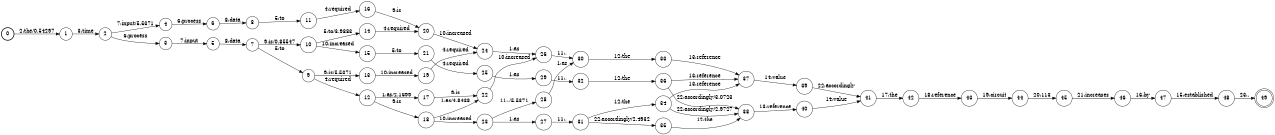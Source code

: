 digraph FST {
rankdir = LR;
size = "8.5,11";
label = "";
center = 1;
orientation = Portrait;
ranksep = "0.4";
nodesep = "0.25";
0 [label = "0", shape = circle, style = bold, fontsize = 14]
	0 -> 1 [label = "2:the/0.54297", fontsize = 14];
1 [label = "1", shape = circle, style = solid, fontsize = 14]
	1 -> 2 [label = "3:time", fontsize = 14];
2 [label = "2", shape = circle, style = solid, fontsize = 14]
	2 -> 3 [label = "6:process", fontsize = 14];
	2 -> 4 [label = "7:input/5.5371", fontsize = 14];
3 [label = "3", shape = circle, style = solid, fontsize = 14]
	3 -> 5 [label = "7:input", fontsize = 14];
4 [label = "4", shape = circle, style = solid, fontsize = 14]
	4 -> 6 [label = "6:process", fontsize = 14];
5 [label = "5", shape = circle, style = solid, fontsize = 14]
	5 -> 7 [label = "8:data", fontsize = 14];
6 [label = "6", shape = circle, style = solid, fontsize = 14]
	6 -> 8 [label = "8:data", fontsize = 14];
7 [label = "7", shape = circle, style = solid, fontsize = 14]
	7 -> 9 [label = "5:to", fontsize = 14];
	7 -> 10 [label = "9:is/0.85547", fontsize = 14];
8 [label = "8", shape = circle, style = solid, fontsize = 14]
	8 -> 11 [label = "5:to", fontsize = 14];
9 [label = "9", shape = circle, style = solid, fontsize = 14]
	9 -> 12 [label = "4:required", fontsize = 14];
	9 -> 13 [label = "9:is/5.5371", fontsize = 14];
10 [label = "10", shape = circle, style = solid, fontsize = 14]
	10 -> 14 [label = "5:to/3.9883", fontsize = 14];
	10 -> 15 [label = "10:increased", fontsize = 14];
11 [label = "11", shape = circle, style = solid, fontsize = 14]
	11 -> 16 [label = "4:required", fontsize = 14];
12 [label = "12", shape = circle, style = solid, fontsize = 14]
	12 -> 17 [label = "1:as/2.1699", fontsize = 14];
	12 -> 18 [label = "9:is", fontsize = 14];
13 [label = "13", shape = circle, style = solid, fontsize = 14]
	13 -> 19 [label = "10:increased", fontsize = 14];
14 [label = "14", shape = circle, style = solid, fontsize = 14]
	14 -> 20 [label = "4:required", fontsize = 14];
15 [label = "15", shape = circle, style = solid, fontsize = 14]
	15 -> 21 [label = "5:to", fontsize = 14];
16 [label = "16", shape = circle, style = solid, fontsize = 14]
	16 -> 20 [label = "9:is", fontsize = 14];
17 [label = "17", shape = circle, style = solid, fontsize = 14]
	17 -> 22 [label = "9:is", fontsize = 14];
18 [label = "18", shape = circle, style = solid, fontsize = 14]
	18 -> 22 [label = "1:as/4.8438", fontsize = 14];
	18 -> 23 [label = "10:increased", fontsize = 14];
19 [label = "19", shape = circle, style = solid, fontsize = 14]
	19 -> 24 [label = "4:required", fontsize = 14];
20 [label = "20", shape = circle, style = solid, fontsize = 14]
	20 -> 24 [label = "10:increased", fontsize = 14];
21 [label = "21", shape = circle, style = solid, fontsize = 14]
	21 -> 25 [label = "4:required", fontsize = 14];
22 [label = "22", shape = circle, style = solid, fontsize = 14]
	22 -> 26 [label = "10:increased", fontsize = 14];
23 [label = "23", shape = circle, style = solid, fontsize = 14]
	23 -> 27 [label = "1:as", fontsize = 14];
	23 -> 28 [label = "11:,/5.5371", fontsize = 14];
24 [label = "24", shape = circle, style = solid, fontsize = 14]
	24 -> 26 [label = "1:as", fontsize = 14];
25 [label = "25", shape = circle, style = solid, fontsize = 14]
	25 -> 29 [label = "1:as", fontsize = 14];
26 [label = "26", shape = circle, style = solid, fontsize = 14]
	26 -> 30 [label = "11:,", fontsize = 14];
27 [label = "27", shape = circle, style = solid, fontsize = 14]
	27 -> 31 [label = "11:,", fontsize = 14];
28 [label = "28", shape = circle, style = solid, fontsize = 14]
	28 -> 30 [label = "1:as", fontsize = 14];
29 [label = "29", shape = circle, style = solid, fontsize = 14]
	29 -> 32 [label = "11:,", fontsize = 14];
30 [label = "30", shape = circle, style = solid, fontsize = 14]
	30 -> 33 [label = "12:the", fontsize = 14];
31 [label = "31", shape = circle, style = solid, fontsize = 14]
	31 -> 34 [label = "12:the", fontsize = 14];
	31 -> 35 [label = "22:accordingly/2.4932", fontsize = 14];
32 [label = "32", shape = circle, style = solid, fontsize = 14]
	32 -> 36 [label = "12:the", fontsize = 14];
33 [label = "33", shape = circle, style = solid, fontsize = 14]
	33 -> 37 [label = "13:reference", fontsize = 14];
34 [label = "34", shape = circle, style = solid, fontsize = 14]
	34 -> 37 [label = "13:reference", fontsize = 14];
	34 -> 38 [label = "22:accordingly/2.9727", fontsize = 14];
35 [label = "35", shape = circle, style = solid, fontsize = 14]
	35 -> 38 [label = "12:the", fontsize = 14];
36 [label = "36", shape = circle, style = solid, fontsize = 14]
	36 -> 37 [label = "13:reference", fontsize = 14];
	36 -> 38 [label = "22:accordingly/3.0723", fontsize = 14];
37 [label = "37", shape = circle, style = solid, fontsize = 14]
	37 -> 39 [label = "14:value", fontsize = 14];
38 [label = "38", shape = circle, style = solid, fontsize = 14]
	38 -> 40 [label = "13:reference", fontsize = 14];
39 [label = "39", shape = circle, style = solid, fontsize = 14]
	39 -> 41 [label = "22:accordingly", fontsize = 14];
40 [label = "40", shape = circle, style = solid, fontsize = 14]
	40 -> 41 [label = "14:value", fontsize = 14];
41 [label = "41", shape = circle, style = solid, fontsize = 14]
	41 -> 42 [label = "17:the", fontsize = 14];
42 [label = "42", shape = circle, style = solid, fontsize = 14]
	42 -> 43 [label = "18:reference", fontsize = 14];
43 [label = "43", shape = circle, style = solid, fontsize = 14]
	43 -> 44 [label = "19:circuit", fontsize = 14];
44 [label = "44", shape = circle, style = solid, fontsize = 14]
	44 -> 45 [label = "20:113", fontsize = 14];
45 [label = "45", shape = circle, style = solid, fontsize = 14]
	45 -> 46 [label = "21:increases", fontsize = 14];
46 [label = "46", shape = circle, style = solid, fontsize = 14]
	46 -> 47 [label = "16:by", fontsize = 14];
47 [label = "47", shape = circle, style = solid, fontsize = 14]
	47 -> 48 [label = "15:established", fontsize = 14];
48 [label = "48", shape = circle, style = solid, fontsize = 14]
	48 -> 49 [label = "23:.", fontsize = 14];
49 [label = "49", shape = doublecircle, style = solid, fontsize = 14]
}

